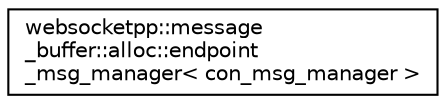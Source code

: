 digraph "Graphical Class Hierarchy"
{
  edge [fontname="Helvetica",fontsize="10",labelfontname="Helvetica",labelfontsize="10"];
  node [fontname="Helvetica",fontsize="10",shape=record];
  rankdir="LR";
  Node0 [label="websocketpp::message\l_buffer::alloc::endpoint\l_msg_manager\< con_msg_manager \>",height=0.2,width=0.4,color="black", fillcolor="white", style="filled",URL="$classwebsocketpp_1_1message__buffer_1_1alloc_1_1endpoint__msg__manager.html"];
}
